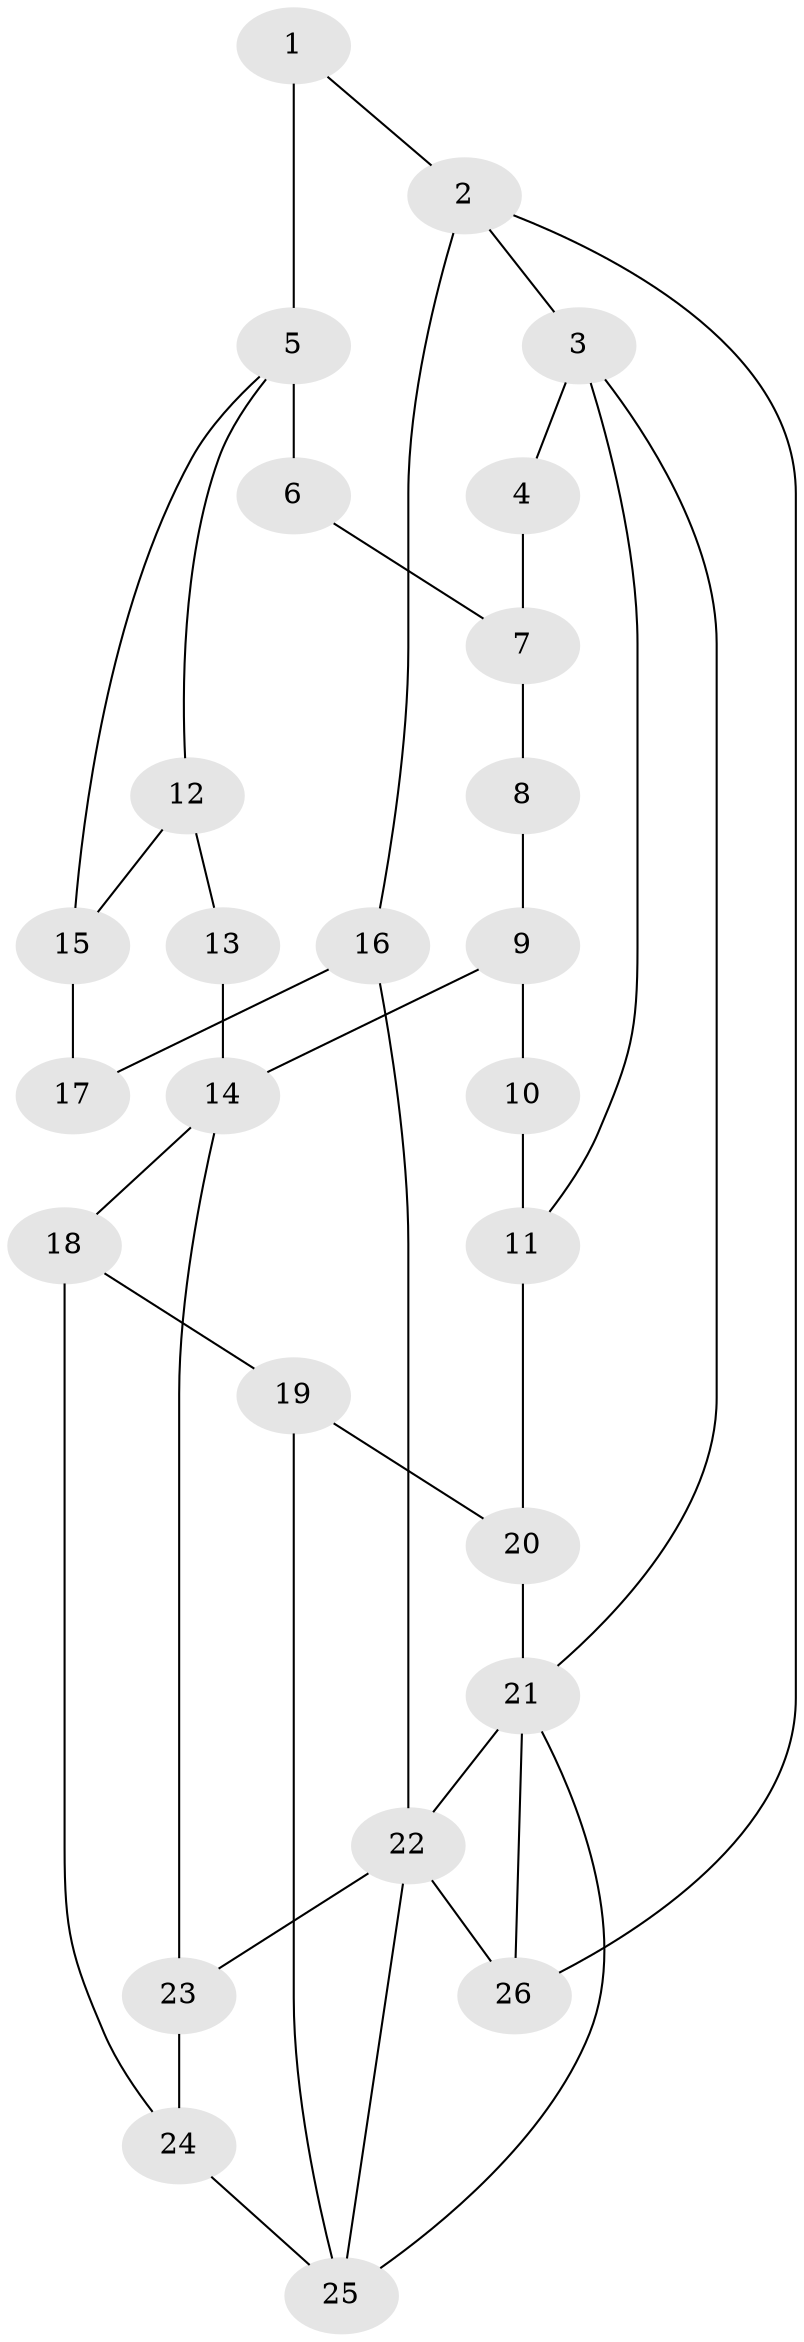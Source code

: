 // original degree distribution, {3: 0.038461538461538464, 5: 0.5, 4: 0.25, 6: 0.21153846153846154}
// Generated by graph-tools (version 1.1) at 2025/38/03/09/25 02:38:38]
// undirected, 26 vertices, 40 edges
graph export_dot {
graph [start="1"]
  node [color=gray90,style=filled];
  1;
  2;
  3;
  4;
  5;
  6;
  7;
  8;
  9;
  10;
  11;
  12;
  13;
  14;
  15;
  16;
  17;
  18;
  19;
  20;
  21;
  22;
  23;
  24;
  25;
  26;
  1 -- 2 [weight=1.0];
  1 -- 5 [weight=2.0];
  2 -- 3 [weight=1.0];
  2 -- 16 [weight=1.0];
  2 -- 26 [weight=1.0];
  3 -- 4 [weight=1.0];
  3 -- 11 [weight=1.0];
  3 -- 21 [weight=1.0];
  4 -- 7 [weight=1.0];
  5 -- 6 [weight=2.0];
  5 -- 12 [weight=1.0];
  5 -- 15 [weight=1.0];
  6 -- 7 [weight=1.0];
  7 -- 8 [weight=1.0];
  8 -- 9 [weight=2.0];
  9 -- 10 [weight=2.0];
  9 -- 14 [weight=2.0];
  10 -- 11 [weight=1.0];
  11 -- 20 [weight=1.0];
  12 -- 13 [weight=1.0];
  12 -- 15 [weight=1.0];
  13 -- 14 [weight=2.0];
  14 -- 18 [weight=1.0];
  14 -- 23 [weight=1.0];
  15 -- 17 [weight=2.0];
  16 -- 17 [weight=2.0];
  16 -- 22 [weight=2.0];
  18 -- 19 [weight=1.0];
  18 -- 24 [weight=1.0];
  19 -- 20 [weight=1.0];
  19 -- 25 [weight=1.0];
  20 -- 21 [weight=2.0];
  21 -- 22 [weight=1.0];
  21 -- 25 [weight=1.0];
  21 -- 26 [weight=2.0];
  22 -- 23 [weight=1.0];
  22 -- 25 [weight=1.0];
  22 -- 26 [weight=1.0];
  23 -- 24 [weight=1.0];
  24 -- 25 [weight=1.0];
}
